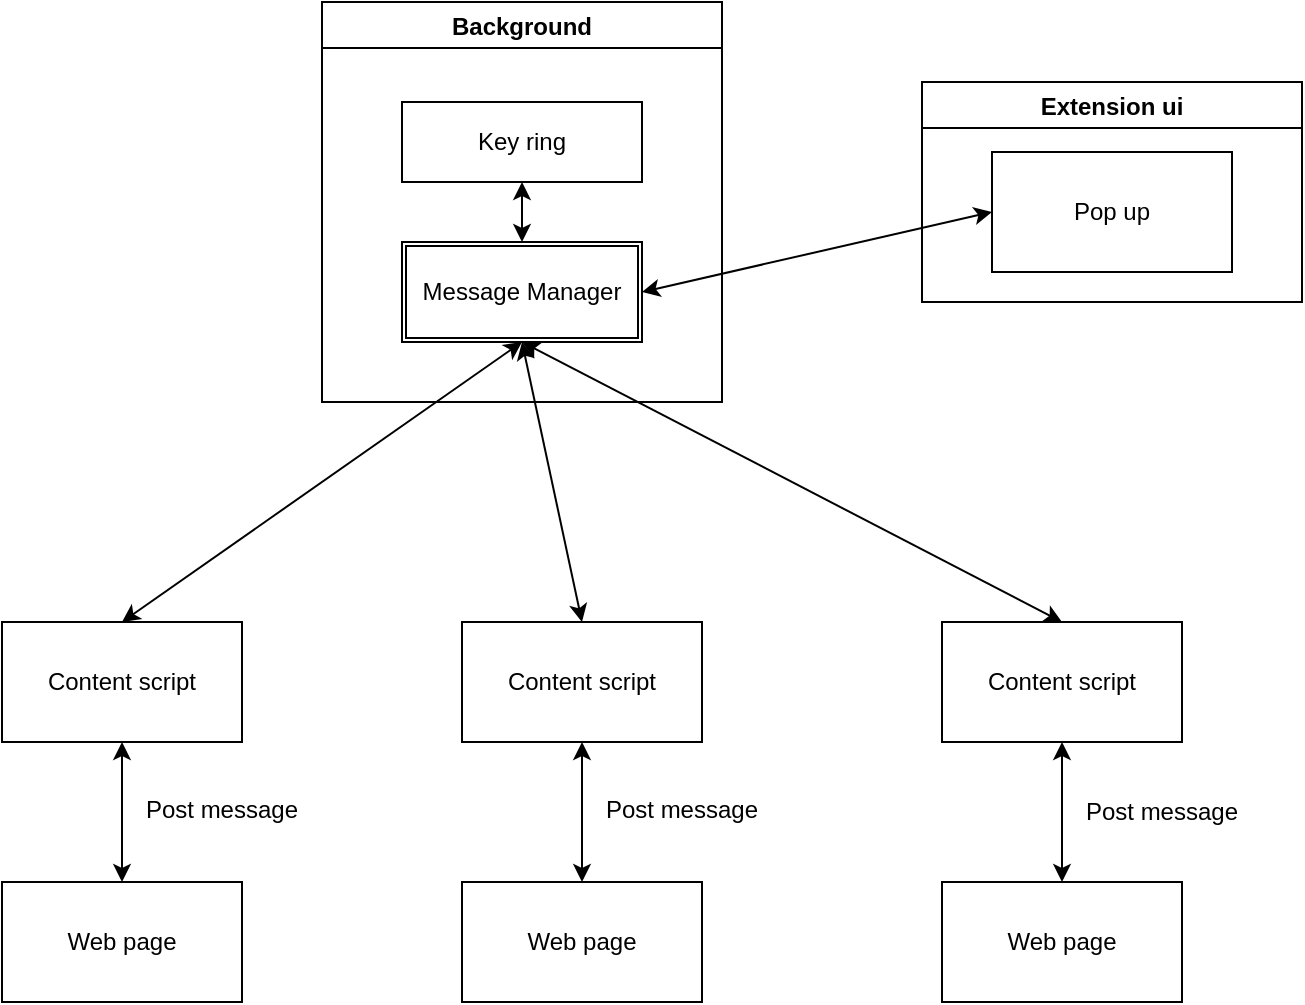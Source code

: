 <mxfile version="12.1.7" type="device" pages="1"><diagram id="ZotUUpoeXpgClifVhxFR" name="Page-1"><mxGraphModel dx="1172" dy="641" grid="1" gridSize="10" guides="1" tooltips="1" connect="1" arrows="1" fold="1" page="1" pageScale="1" pageWidth="827" pageHeight="1169" math="0" shadow="0"><root><mxCell id="0"/><mxCell id="1" style="" parent="0"/><mxCell id="gLKQgU0wWNCAt1Jnofc3-26" value="Background" style="swimlane;rounded=0;" vertex="1" parent="1"><mxGeometry x="280" y="180" width="200" height="200" as="geometry"/></mxCell><mxCell id="gLKQgU0wWNCAt1Jnofc3-28" value="Key ring" style="rounded=0;whiteSpace=wrap;html=1;" vertex="1" parent="gLKQgU0wWNCAt1Jnofc3-26"><mxGeometry x="40" y="50" width="120" height="40" as="geometry"/></mxCell><mxCell id="gLKQgU0wWNCAt1Jnofc3-27" value="Message Manager" style="shape=ext;double=1;rounded=0;whiteSpace=wrap;html=1;" vertex="1" parent="gLKQgU0wWNCAt1Jnofc3-26"><mxGeometry x="40" y="120" width="120" height="50" as="geometry"/></mxCell><mxCell id="gLKQgU0wWNCAt1Jnofc3-30" value="" style="endArrow=classic;startArrow=classic;html=1;entryX=0.5;entryY=0;entryDx=0;entryDy=0;exitX=0.5;exitY=1;exitDx=0;exitDy=0;" edge="1" parent="gLKQgU0wWNCAt1Jnofc3-26" source="gLKQgU0wWNCAt1Jnofc3-28" target="gLKQgU0wWNCAt1Jnofc3-27"><mxGeometry width="50" height="50" relative="1" as="geometry"><mxPoint y="270" as="sourcePoint"/><mxPoint x="50" y="220" as="targetPoint"/></mxGeometry></mxCell><mxCell id="gLKQgU0wWNCAt1Jnofc3-35" value="" style="endArrow=classic;startArrow=classic;html=1;entryX=0;entryY=0.5;entryDx=0;entryDy=0;exitX=1;exitY=0.5;exitDx=0;exitDy=0;" edge="1" parent="1" source="gLKQgU0wWNCAt1Jnofc3-27" target="gLKQgU0wWNCAt1Jnofc3-41"><mxGeometry width="50" height="50" relative="1" as="geometry"><mxPoint x="280" y="450" as="sourcePoint"/><mxPoint x="590" y="280" as="targetPoint"/></mxGeometry></mxCell><mxCell id="gLKQgU0wWNCAt1Jnofc3-37" value="Extension ui" style="swimlane;rounded=0;" vertex="1" parent="1"><mxGeometry x="580" y="220" width="190" height="110" as="geometry"/></mxCell><mxCell id="gLKQgU0wWNCAt1Jnofc3-41" value="Pop up" style="rounded=0;whiteSpace=wrap;html=1;" vertex="1" parent="gLKQgU0wWNCAt1Jnofc3-37"><mxGeometry x="35" y="35" width="120" height="60" as="geometry"/></mxCell><mxCell id="gLKQgU0wWNCAt1Jnofc3-42" value="Web page" style="rounded=0;whiteSpace=wrap;html=1;" vertex="1" parent="1"><mxGeometry x="120" y="620" width="120" height="60" as="geometry"/></mxCell><mxCell id="gLKQgU0wWNCAt1Jnofc3-43" value="Web page" style="rounded=0;whiteSpace=wrap;html=1;" vertex="1" parent="1"><mxGeometry x="350" y="620" width="120" height="60" as="geometry"/></mxCell><mxCell id="gLKQgU0wWNCAt1Jnofc3-44" value="Web page" style="rounded=0;whiteSpace=wrap;html=1;" vertex="1" parent="1"><mxGeometry x="590" y="620" width="120" height="60" as="geometry"/></mxCell><mxCell id="gLKQgU0wWNCAt1Jnofc3-45" value="Content script" style="rounded=0;whiteSpace=wrap;html=1;" vertex="1" parent="1"><mxGeometry x="120" y="490" width="120" height="60" as="geometry"/></mxCell><mxCell id="gLKQgU0wWNCAt1Jnofc3-46" value="Content script" style="rounded=0;whiteSpace=wrap;html=1;" vertex="1" parent="1"><mxGeometry x="350" y="490" width="120" height="60" as="geometry"/></mxCell><mxCell id="gLKQgU0wWNCAt1Jnofc3-47" value="Content script" style="rounded=0;whiteSpace=wrap;html=1;" vertex="1" parent="1"><mxGeometry x="590" y="490" width="120" height="60" as="geometry"/></mxCell><mxCell id="gLKQgU0wWNCAt1Jnofc3-48" value="" style="endArrow=classic;startArrow=classic;html=1;entryX=0.5;entryY=1;entryDx=0;entryDy=0;exitX=0.5;exitY=0;exitDx=0;exitDy=0;" edge="1" parent="1" source="gLKQgU0wWNCAt1Jnofc3-42" target="gLKQgU0wWNCAt1Jnofc3-45"><mxGeometry width="50" height="50" relative="1" as="geometry"><mxPoint x="120" y="750" as="sourcePoint"/><mxPoint x="170" y="700" as="targetPoint"/></mxGeometry></mxCell><mxCell id="gLKQgU0wWNCAt1Jnofc3-49" value="" style="endArrow=classic;startArrow=classic;html=1;entryX=0.5;entryY=1;entryDx=0;entryDy=0;exitX=0.5;exitY=0;exitDx=0;exitDy=0;" edge="1" parent="1" source="gLKQgU0wWNCAt1Jnofc3-43" target="gLKQgU0wWNCAt1Jnofc3-46"><mxGeometry width="50" height="50" relative="1" as="geometry"><mxPoint x="190" y="630" as="sourcePoint"/><mxPoint x="190" y="560" as="targetPoint"/></mxGeometry></mxCell><mxCell id="gLKQgU0wWNCAt1Jnofc3-50" value="" style="endArrow=classic;startArrow=classic;html=1;entryX=0.5;entryY=1;entryDx=0;entryDy=0;exitX=0.5;exitY=0;exitDx=0;exitDy=0;" edge="1" parent="1" source="gLKQgU0wWNCAt1Jnofc3-44" target="gLKQgU0wWNCAt1Jnofc3-47"><mxGeometry width="50" height="50" relative="1" as="geometry"><mxPoint x="420" y="630" as="sourcePoint"/><mxPoint x="420" y="560" as="targetPoint"/></mxGeometry></mxCell><mxCell id="gLKQgU0wWNCAt1Jnofc3-51" value="Post message" style="text;html=1;strokeColor=none;fillColor=none;align=center;verticalAlign=middle;whiteSpace=wrap;rounded=0;" vertex="1" parent="1"><mxGeometry x="180" y="574" width="100" height="20" as="geometry"/></mxCell><mxCell id="gLKQgU0wWNCAt1Jnofc3-52" value="Post message" style="text;html=1;strokeColor=none;fillColor=none;align=center;verticalAlign=middle;whiteSpace=wrap;rounded=0;" vertex="1" parent="1"><mxGeometry x="410" y="574" width="100" height="20" as="geometry"/></mxCell><mxCell id="gLKQgU0wWNCAt1Jnofc3-53" value="Post message" style="text;html=1;strokeColor=none;fillColor=none;align=center;verticalAlign=middle;whiteSpace=wrap;rounded=0;" vertex="1" parent="1"><mxGeometry x="650" y="575" width="100" height="20" as="geometry"/></mxCell><mxCell id="gLKQgU0wWNCAt1Jnofc3-54" value="" style="endArrow=classic;startArrow=classic;html=1;entryX=0.5;entryY=1;entryDx=0;entryDy=0;exitX=0.5;exitY=0;exitDx=0;exitDy=0;" edge="1" parent="1" source="gLKQgU0wWNCAt1Jnofc3-45" target="gLKQgU0wWNCAt1Jnofc3-27"><mxGeometry width="50" height="50" relative="1" as="geometry"><mxPoint x="120" y="750" as="sourcePoint"/><mxPoint x="170" y="700" as="targetPoint"/></mxGeometry></mxCell><mxCell id="gLKQgU0wWNCAt1Jnofc3-58" value="" style="endArrow=classic;startArrow=classic;html=1;entryX=0.5;entryY=1;entryDx=0;entryDy=0;exitX=0.5;exitY=0;exitDx=0;exitDy=0;" edge="1" parent="1" source="gLKQgU0wWNCAt1Jnofc3-46" target="gLKQgU0wWNCAt1Jnofc3-27"><mxGeometry width="50" height="50" relative="1" as="geometry"><mxPoint x="120" y="750" as="sourcePoint"/><mxPoint x="170" y="700" as="targetPoint"/></mxGeometry></mxCell><mxCell id="gLKQgU0wWNCAt1Jnofc3-59" value="" style="endArrow=classic;startArrow=classic;html=1;exitX=0.5;exitY=0;exitDx=0;exitDy=0;" edge="1" parent="1" source="gLKQgU0wWNCAt1Jnofc3-47"><mxGeometry width="50" height="50" relative="1" as="geometry"><mxPoint x="110" y="830" as="sourcePoint"/><mxPoint x="380" y="350" as="targetPoint"/></mxGeometry></mxCell></root></mxGraphModel></diagram></mxfile>